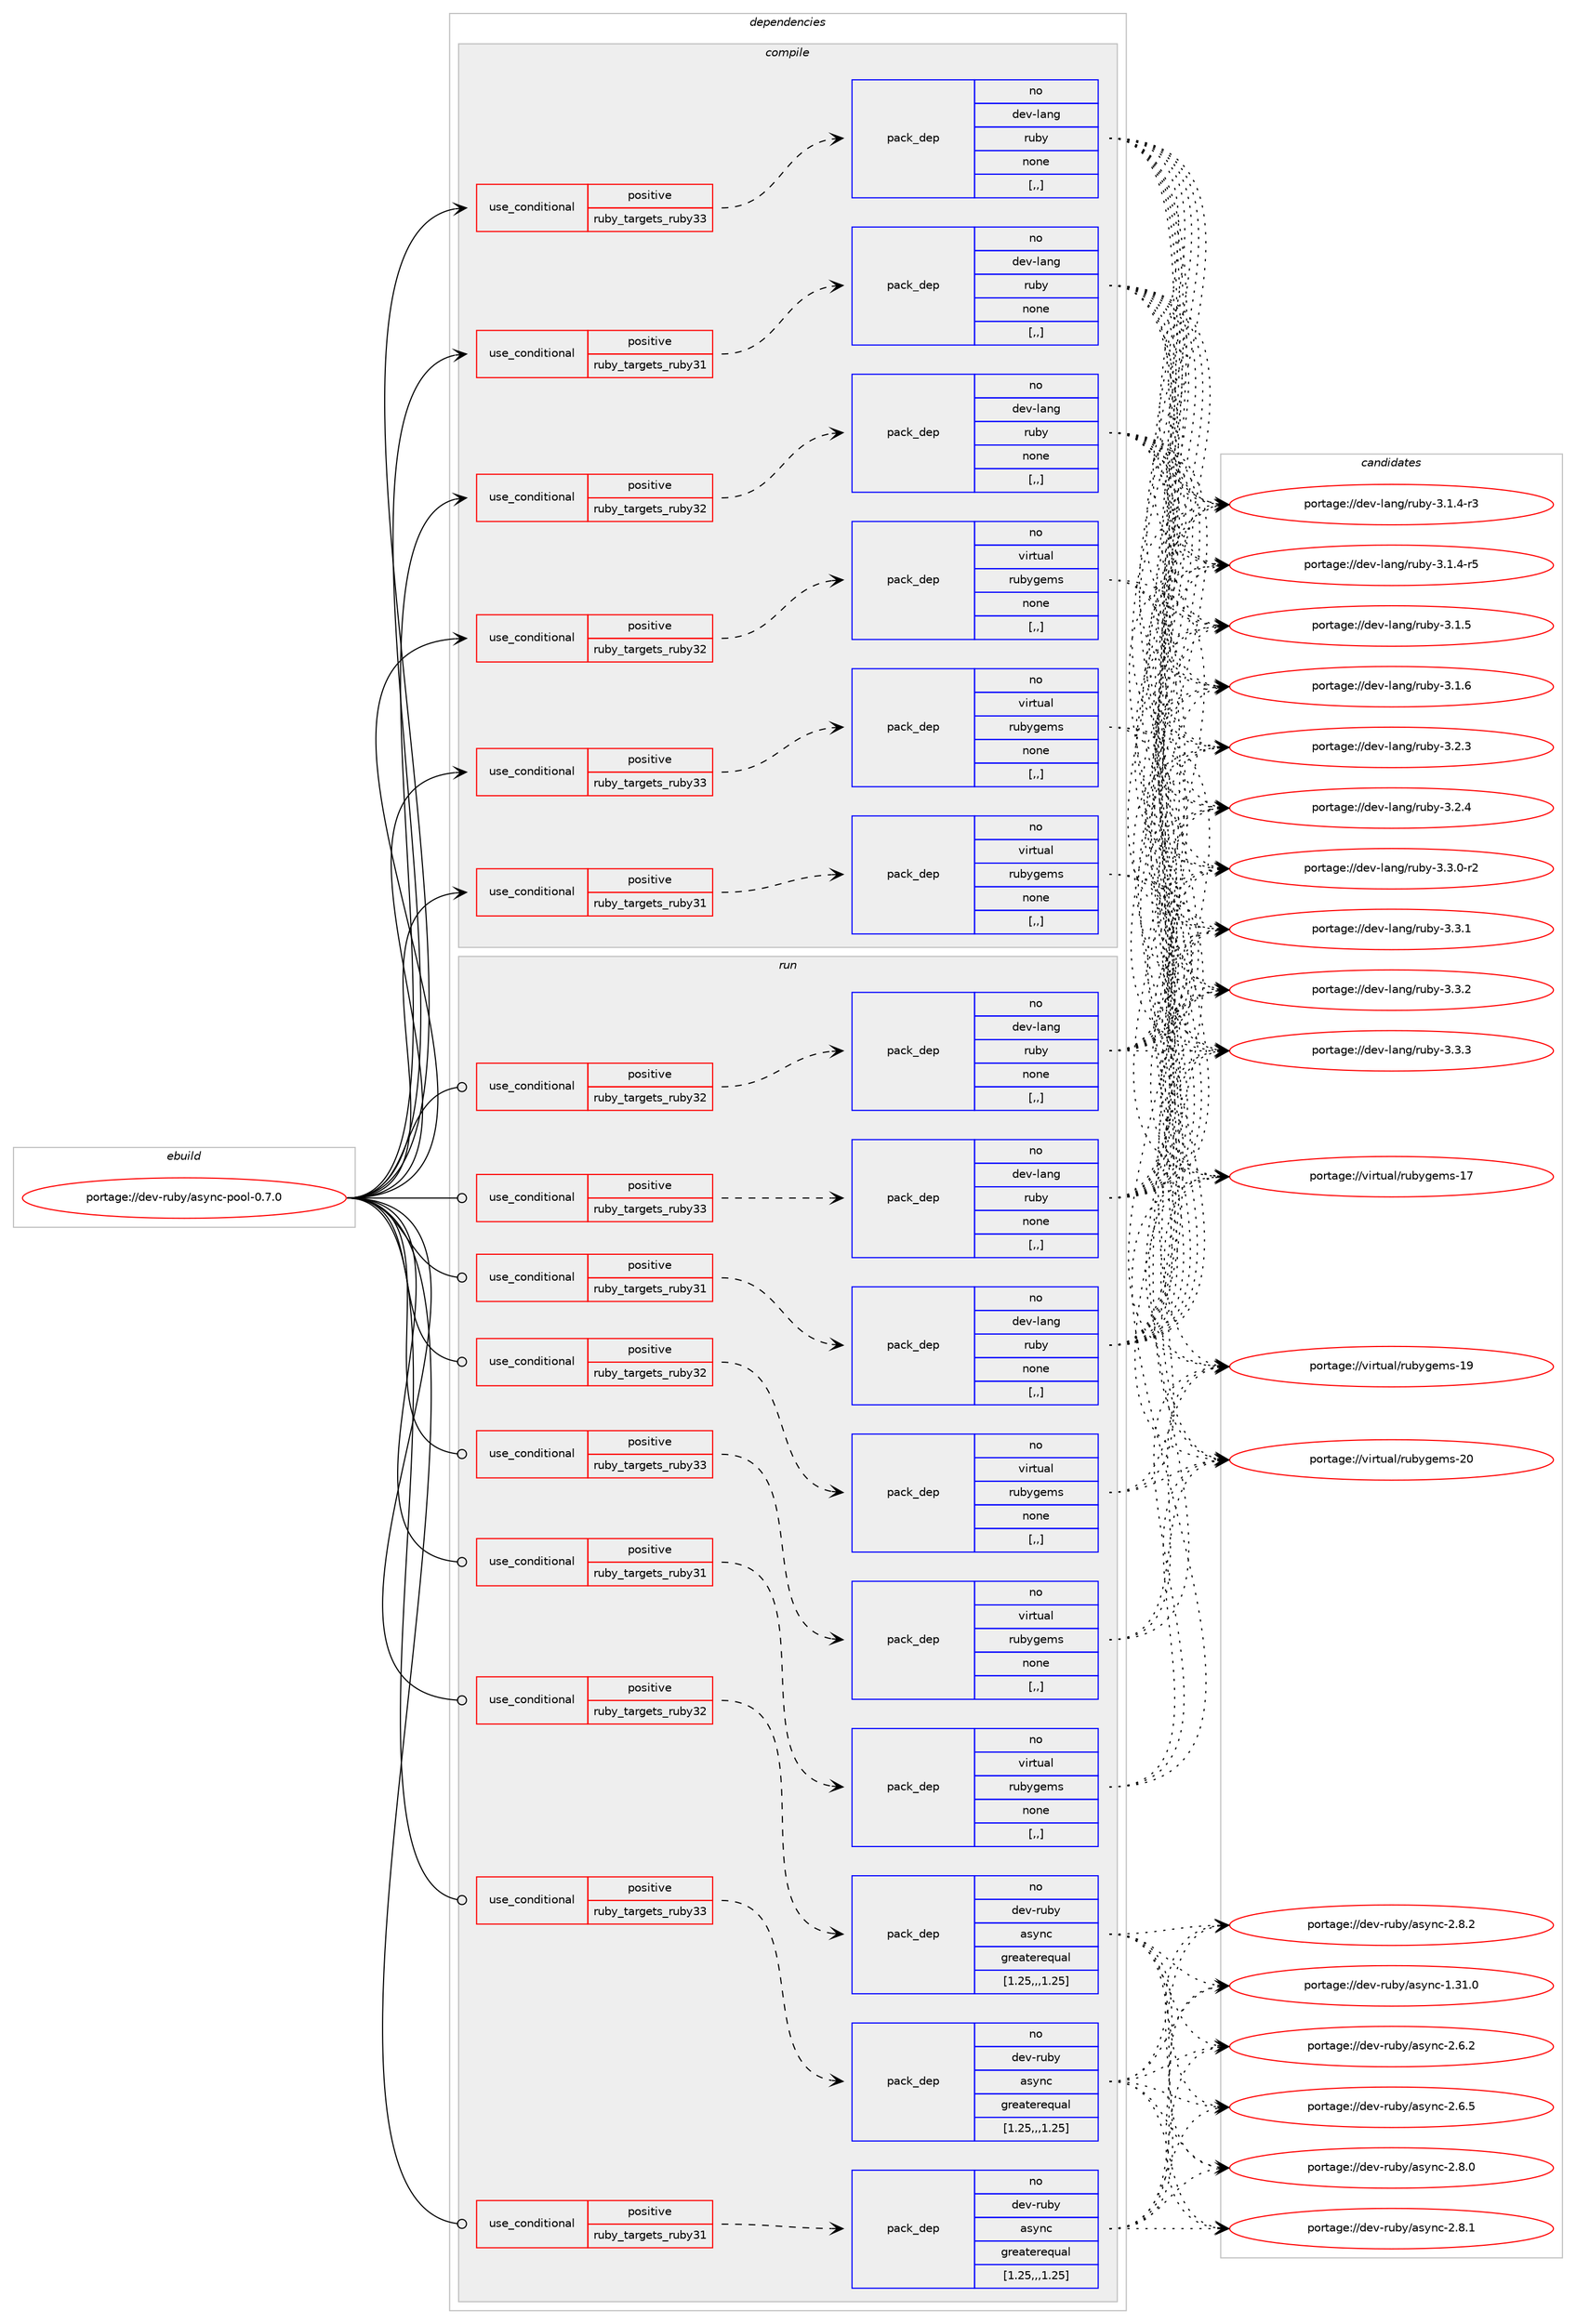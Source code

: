 digraph prolog {

# *************
# Graph options
# *************

newrank=true;
concentrate=true;
compound=true;
graph [rankdir=LR,fontname=Helvetica,fontsize=10,ranksep=1.5];#, ranksep=2.5, nodesep=0.2];
edge  [arrowhead=vee];
node  [fontname=Helvetica,fontsize=10];

# **********
# The ebuild
# **********

subgraph cluster_leftcol {
color=gray;
rank=same;
label=<<i>ebuild</i>>;
id [label="portage://dev-ruby/async-pool-0.7.0", color=red, width=4, href="../dev-ruby/async-pool-0.7.0.svg"];
}

# ****************
# The dependencies
# ****************

subgraph cluster_midcol {
color=gray;
label=<<i>dependencies</i>>;
subgraph cluster_compile {
fillcolor="#eeeeee";
style=filled;
label=<<i>compile</i>>;
subgraph cond43489 {
dependency173404 [label=<<TABLE BORDER="0" CELLBORDER="1" CELLSPACING="0" CELLPADDING="4"><TR><TD ROWSPAN="3" CELLPADDING="10">use_conditional</TD></TR><TR><TD>positive</TD></TR><TR><TD>ruby_targets_ruby31</TD></TR></TABLE>>, shape=none, color=red];
subgraph pack128655 {
dependency173405 [label=<<TABLE BORDER="0" CELLBORDER="1" CELLSPACING="0" CELLPADDING="4" WIDTH="220"><TR><TD ROWSPAN="6" CELLPADDING="30">pack_dep</TD></TR><TR><TD WIDTH="110">no</TD></TR><TR><TD>dev-lang</TD></TR><TR><TD>ruby</TD></TR><TR><TD>none</TD></TR><TR><TD>[,,]</TD></TR></TABLE>>, shape=none, color=blue];
}
dependency173404:e -> dependency173405:w [weight=20,style="dashed",arrowhead="vee"];
}
id:e -> dependency173404:w [weight=20,style="solid",arrowhead="vee"];
subgraph cond43490 {
dependency173406 [label=<<TABLE BORDER="0" CELLBORDER="1" CELLSPACING="0" CELLPADDING="4"><TR><TD ROWSPAN="3" CELLPADDING="10">use_conditional</TD></TR><TR><TD>positive</TD></TR><TR><TD>ruby_targets_ruby31</TD></TR></TABLE>>, shape=none, color=red];
subgraph pack128656 {
dependency173407 [label=<<TABLE BORDER="0" CELLBORDER="1" CELLSPACING="0" CELLPADDING="4" WIDTH="220"><TR><TD ROWSPAN="6" CELLPADDING="30">pack_dep</TD></TR><TR><TD WIDTH="110">no</TD></TR><TR><TD>virtual</TD></TR><TR><TD>rubygems</TD></TR><TR><TD>none</TD></TR><TR><TD>[,,]</TD></TR></TABLE>>, shape=none, color=blue];
}
dependency173406:e -> dependency173407:w [weight=20,style="dashed",arrowhead="vee"];
}
id:e -> dependency173406:w [weight=20,style="solid",arrowhead="vee"];
subgraph cond43491 {
dependency173408 [label=<<TABLE BORDER="0" CELLBORDER="1" CELLSPACING="0" CELLPADDING="4"><TR><TD ROWSPAN="3" CELLPADDING="10">use_conditional</TD></TR><TR><TD>positive</TD></TR><TR><TD>ruby_targets_ruby32</TD></TR></TABLE>>, shape=none, color=red];
subgraph pack128657 {
dependency173409 [label=<<TABLE BORDER="0" CELLBORDER="1" CELLSPACING="0" CELLPADDING="4" WIDTH="220"><TR><TD ROWSPAN="6" CELLPADDING="30">pack_dep</TD></TR><TR><TD WIDTH="110">no</TD></TR><TR><TD>dev-lang</TD></TR><TR><TD>ruby</TD></TR><TR><TD>none</TD></TR><TR><TD>[,,]</TD></TR></TABLE>>, shape=none, color=blue];
}
dependency173408:e -> dependency173409:w [weight=20,style="dashed",arrowhead="vee"];
}
id:e -> dependency173408:w [weight=20,style="solid",arrowhead="vee"];
subgraph cond43492 {
dependency173410 [label=<<TABLE BORDER="0" CELLBORDER="1" CELLSPACING="0" CELLPADDING="4"><TR><TD ROWSPAN="3" CELLPADDING="10">use_conditional</TD></TR><TR><TD>positive</TD></TR><TR><TD>ruby_targets_ruby32</TD></TR></TABLE>>, shape=none, color=red];
subgraph pack128658 {
dependency173411 [label=<<TABLE BORDER="0" CELLBORDER="1" CELLSPACING="0" CELLPADDING="4" WIDTH="220"><TR><TD ROWSPAN="6" CELLPADDING="30">pack_dep</TD></TR><TR><TD WIDTH="110">no</TD></TR><TR><TD>virtual</TD></TR><TR><TD>rubygems</TD></TR><TR><TD>none</TD></TR><TR><TD>[,,]</TD></TR></TABLE>>, shape=none, color=blue];
}
dependency173410:e -> dependency173411:w [weight=20,style="dashed",arrowhead="vee"];
}
id:e -> dependency173410:w [weight=20,style="solid",arrowhead="vee"];
subgraph cond43493 {
dependency173412 [label=<<TABLE BORDER="0" CELLBORDER="1" CELLSPACING="0" CELLPADDING="4"><TR><TD ROWSPAN="3" CELLPADDING="10">use_conditional</TD></TR><TR><TD>positive</TD></TR><TR><TD>ruby_targets_ruby33</TD></TR></TABLE>>, shape=none, color=red];
subgraph pack128659 {
dependency173413 [label=<<TABLE BORDER="0" CELLBORDER="1" CELLSPACING="0" CELLPADDING="4" WIDTH="220"><TR><TD ROWSPAN="6" CELLPADDING="30">pack_dep</TD></TR><TR><TD WIDTH="110">no</TD></TR><TR><TD>dev-lang</TD></TR><TR><TD>ruby</TD></TR><TR><TD>none</TD></TR><TR><TD>[,,]</TD></TR></TABLE>>, shape=none, color=blue];
}
dependency173412:e -> dependency173413:w [weight=20,style="dashed",arrowhead="vee"];
}
id:e -> dependency173412:w [weight=20,style="solid",arrowhead="vee"];
subgraph cond43494 {
dependency173414 [label=<<TABLE BORDER="0" CELLBORDER="1" CELLSPACING="0" CELLPADDING="4"><TR><TD ROWSPAN="3" CELLPADDING="10">use_conditional</TD></TR><TR><TD>positive</TD></TR><TR><TD>ruby_targets_ruby33</TD></TR></TABLE>>, shape=none, color=red];
subgraph pack128660 {
dependency173415 [label=<<TABLE BORDER="0" CELLBORDER="1" CELLSPACING="0" CELLPADDING="4" WIDTH="220"><TR><TD ROWSPAN="6" CELLPADDING="30">pack_dep</TD></TR><TR><TD WIDTH="110">no</TD></TR><TR><TD>virtual</TD></TR><TR><TD>rubygems</TD></TR><TR><TD>none</TD></TR><TR><TD>[,,]</TD></TR></TABLE>>, shape=none, color=blue];
}
dependency173414:e -> dependency173415:w [weight=20,style="dashed",arrowhead="vee"];
}
id:e -> dependency173414:w [weight=20,style="solid",arrowhead="vee"];
}
subgraph cluster_compileandrun {
fillcolor="#eeeeee";
style=filled;
label=<<i>compile and run</i>>;
}
subgraph cluster_run {
fillcolor="#eeeeee";
style=filled;
label=<<i>run</i>>;
subgraph cond43495 {
dependency173416 [label=<<TABLE BORDER="0" CELLBORDER="1" CELLSPACING="0" CELLPADDING="4"><TR><TD ROWSPAN="3" CELLPADDING="10">use_conditional</TD></TR><TR><TD>positive</TD></TR><TR><TD>ruby_targets_ruby31</TD></TR></TABLE>>, shape=none, color=red];
subgraph pack128661 {
dependency173417 [label=<<TABLE BORDER="0" CELLBORDER="1" CELLSPACING="0" CELLPADDING="4" WIDTH="220"><TR><TD ROWSPAN="6" CELLPADDING="30">pack_dep</TD></TR><TR><TD WIDTH="110">no</TD></TR><TR><TD>dev-lang</TD></TR><TR><TD>ruby</TD></TR><TR><TD>none</TD></TR><TR><TD>[,,]</TD></TR></TABLE>>, shape=none, color=blue];
}
dependency173416:e -> dependency173417:w [weight=20,style="dashed",arrowhead="vee"];
}
id:e -> dependency173416:w [weight=20,style="solid",arrowhead="odot"];
subgraph cond43496 {
dependency173418 [label=<<TABLE BORDER="0" CELLBORDER="1" CELLSPACING="0" CELLPADDING="4"><TR><TD ROWSPAN="3" CELLPADDING="10">use_conditional</TD></TR><TR><TD>positive</TD></TR><TR><TD>ruby_targets_ruby31</TD></TR></TABLE>>, shape=none, color=red];
subgraph pack128662 {
dependency173419 [label=<<TABLE BORDER="0" CELLBORDER="1" CELLSPACING="0" CELLPADDING="4" WIDTH="220"><TR><TD ROWSPAN="6" CELLPADDING="30">pack_dep</TD></TR><TR><TD WIDTH="110">no</TD></TR><TR><TD>dev-ruby</TD></TR><TR><TD>async</TD></TR><TR><TD>greaterequal</TD></TR><TR><TD>[1.25,,,1.25]</TD></TR></TABLE>>, shape=none, color=blue];
}
dependency173418:e -> dependency173419:w [weight=20,style="dashed",arrowhead="vee"];
}
id:e -> dependency173418:w [weight=20,style="solid",arrowhead="odot"];
subgraph cond43497 {
dependency173420 [label=<<TABLE BORDER="0" CELLBORDER="1" CELLSPACING="0" CELLPADDING="4"><TR><TD ROWSPAN="3" CELLPADDING="10">use_conditional</TD></TR><TR><TD>positive</TD></TR><TR><TD>ruby_targets_ruby31</TD></TR></TABLE>>, shape=none, color=red];
subgraph pack128663 {
dependency173421 [label=<<TABLE BORDER="0" CELLBORDER="1" CELLSPACING="0" CELLPADDING="4" WIDTH="220"><TR><TD ROWSPAN="6" CELLPADDING="30">pack_dep</TD></TR><TR><TD WIDTH="110">no</TD></TR><TR><TD>virtual</TD></TR><TR><TD>rubygems</TD></TR><TR><TD>none</TD></TR><TR><TD>[,,]</TD></TR></TABLE>>, shape=none, color=blue];
}
dependency173420:e -> dependency173421:w [weight=20,style="dashed",arrowhead="vee"];
}
id:e -> dependency173420:w [weight=20,style="solid",arrowhead="odot"];
subgraph cond43498 {
dependency173422 [label=<<TABLE BORDER="0" CELLBORDER="1" CELLSPACING="0" CELLPADDING="4"><TR><TD ROWSPAN="3" CELLPADDING="10">use_conditional</TD></TR><TR><TD>positive</TD></TR><TR><TD>ruby_targets_ruby32</TD></TR></TABLE>>, shape=none, color=red];
subgraph pack128664 {
dependency173423 [label=<<TABLE BORDER="0" CELLBORDER="1" CELLSPACING="0" CELLPADDING="4" WIDTH="220"><TR><TD ROWSPAN="6" CELLPADDING="30">pack_dep</TD></TR><TR><TD WIDTH="110">no</TD></TR><TR><TD>dev-lang</TD></TR><TR><TD>ruby</TD></TR><TR><TD>none</TD></TR><TR><TD>[,,]</TD></TR></TABLE>>, shape=none, color=blue];
}
dependency173422:e -> dependency173423:w [weight=20,style="dashed",arrowhead="vee"];
}
id:e -> dependency173422:w [weight=20,style="solid",arrowhead="odot"];
subgraph cond43499 {
dependency173424 [label=<<TABLE BORDER="0" CELLBORDER="1" CELLSPACING="0" CELLPADDING="4"><TR><TD ROWSPAN="3" CELLPADDING="10">use_conditional</TD></TR><TR><TD>positive</TD></TR><TR><TD>ruby_targets_ruby32</TD></TR></TABLE>>, shape=none, color=red];
subgraph pack128665 {
dependency173425 [label=<<TABLE BORDER="0" CELLBORDER="1" CELLSPACING="0" CELLPADDING="4" WIDTH="220"><TR><TD ROWSPAN="6" CELLPADDING="30">pack_dep</TD></TR><TR><TD WIDTH="110">no</TD></TR><TR><TD>dev-ruby</TD></TR><TR><TD>async</TD></TR><TR><TD>greaterequal</TD></TR><TR><TD>[1.25,,,1.25]</TD></TR></TABLE>>, shape=none, color=blue];
}
dependency173424:e -> dependency173425:w [weight=20,style="dashed",arrowhead="vee"];
}
id:e -> dependency173424:w [weight=20,style="solid",arrowhead="odot"];
subgraph cond43500 {
dependency173426 [label=<<TABLE BORDER="0" CELLBORDER="1" CELLSPACING="0" CELLPADDING="4"><TR><TD ROWSPAN="3" CELLPADDING="10">use_conditional</TD></TR><TR><TD>positive</TD></TR><TR><TD>ruby_targets_ruby32</TD></TR></TABLE>>, shape=none, color=red];
subgraph pack128666 {
dependency173427 [label=<<TABLE BORDER="0" CELLBORDER="1" CELLSPACING="0" CELLPADDING="4" WIDTH="220"><TR><TD ROWSPAN="6" CELLPADDING="30">pack_dep</TD></TR><TR><TD WIDTH="110">no</TD></TR><TR><TD>virtual</TD></TR><TR><TD>rubygems</TD></TR><TR><TD>none</TD></TR><TR><TD>[,,]</TD></TR></TABLE>>, shape=none, color=blue];
}
dependency173426:e -> dependency173427:w [weight=20,style="dashed",arrowhead="vee"];
}
id:e -> dependency173426:w [weight=20,style="solid",arrowhead="odot"];
subgraph cond43501 {
dependency173428 [label=<<TABLE BORDER="0" CELLBORDER="1" CELLSPACING="0" CELLPADDING="4"><TR><TD ROWSPAN="3" CELLPADDING="10">use_conditional</TD></TR><TR><TD>positive</TD></TR><TR><TD>ruby_targets_ruby33</TD></TR></TABLE>>, shape=none, color=red];
subgraph pack128667 {
dependency173429 [label=<<TABLE BORDER="0" CELLBORDER="1" CELLSPACING="0" CELLPADDING="4" WIDTH="220"><TR><TD ROWSPAN="6" CELLPADDING="30">pack_dep</TD></TR><TR><TD WIDTH="110">no</TD></TR><TR><TD>dev-lang</TD></TR><TR><TD>ruby</TD></TR><TR><TD>none</TD></TR><TR><TD>[,,]</TD></TR></TABLE>>, shape=none, color=blue];
}
dependency173428:e -> dependency173429:w [weight=20,style="dashed",arrowhead="vee"];
}
id:e -> dependency173428:w [weight=20,style="solid",arrowhead="odot"];
subgraph cond43502 {
dependency173430 [label=<<TABLE BORDER="0" CELLBORDER="1" CELLSPACING="0" CELLPADDING="4"><TR><TD ROWSPAN="3" CELLPADDING="10">use_conditional</TD></TR><TR><TD>positive</TD></TR><TR><TD>ruby_targets_ruby33</TD></TR></TABLE>>, shape=none, color=red];
subgraph pack128668 {
dependency173431 [label=<<TABLE BORDER="0" CELLBORDER="1" CELLSPACING="0" CELLPADDING="4" WIDTH="220"><TR><TD ROWSPAN="6" CELLPADDING="30">pack_dep</TD></TR><TR><TD WIDTH="110">no</TD></TR><TR><TD>dev-ruby</TD></TR><TR><TD>async</TD></TR><TR><TD>greaterequal</TD></TR><TR><TD>[1.25,,,1.25]</TD></TR></TABLE>>, shape=none, color=blue];
}
dependency173430:e -> dependency173431:w [weight=20,style="dashed",arrowhead="vee"];
}
id:e -> dependency173430:w [weight=20,style="solid",arrowhead="odot"];
subgraph cond43503 {
dependency173432 [label=<<TABLE BORDER="0" CELLBORDER="1" CELLSPACING="0" CELLPADDING="4"><TR><TD ROWSPAN="3" CELLPADDING="10">use_conditional</TD></TR><TR><TD>positive</TD></TR><TR><TD>ruby_targets_ruby33</TD></TR></TABLE>>, shape=none, color=red];
subgraph pack128669 {
dependency173433 [label=<<TABLE BORDER="0" CELLBORDER="1" CELLSPACING="0" CELLPADDING="4" WIDTH="220"><TR><TD ROWSPAN="6" CELLPADDING="30">pack_dep</TD></TR><TR><TD WIDTH="110">no</TD></TR><TR><TD>virtual</TD></TR><TR><TD>rubygems</TD></TR><TR><TD>none</TD></TR><TR><TD>[,,]</TD></TR></TABLE>>, shape=none, color=blue];
}
dependency173432:e -> dependency173433:w [weight=20,style="dashed",arrowhead="vee"];
}
id:e -> dependency173432:w [weight=20,style="solid",arrowhead="odot"];
}
}

# **************
# The candidates
# **************

subgraph cluster_choices {
rank=same;
color=gray;
label=<<i>candidates</i>>;

subgraph choice128655 {
color=black;
nodesep=1;
choice100101118451089711010347114117981214551464946524511451 [label="portage://dev-lang/ruby-3.1.4-r3", color=red, width=4,href="../dev-lang/ruby-3.1.4-r3.svg"];
choice100101118451089711010347114117981214551464946524511453 [label="portage://dev-lang/ruby-3.1.4-r5", color=red, width=4,href="../dev-lang/ruby-3.1.4-r5.svg"];
choice10010111845108971101034711411798121455146494653 [label="portage://dev-lang/ruby-3.1.5", color=red, width=4,href="../dev-lang/ruby-3.1.5.svg"];
choice10010111845108971101034711411798121455146494654 [label="portage://dev-lang/ruby-3.1.6", color=red, width=4,href="../dev-lang/ruby-3.1.6.svg"];
choice10010111845108971101034711411798121455146504651 [label="portage://dev-lang/ruby-3.2.3", color=red, width=4,href="../dev-lang/ruby-3.2.3.svg"];
choice10010111845108971101034711411798121455146504652 [label="portage://dev-lang/ruby-3.2.4", color=red, width=4,href="../dev-lang/ruby-3.2.4.svg"];
choice100101118451089711010347114117981214551465146484511450 [label="portage://dev-lang/ruby-3.3.0-r2", color=red, width=4,href="../dev-lang/ruby-3.3.0-r2.svg"];
choice10010111845108971101034711411798121455146514649 [label="portage://dev-lang/ruby-3.3.1", color=red, width=4,href="../dev-lang/ruby-3.3.1.svg"];
choice10010111845108971101034711411798121455146514650 [label="portage://dev-lang/ruby-3.3.2", color=red, width=4,href="../dev-lang/ruby-3.3.2.svg"];
choice10010111845108971101034711411798121455146514651 [label="portage://dev-lang/ruby-3.3.3", color=red, width=4,href="../dev-lang/ruby-3.3.3.svg"];
dependency173405:e -> choice100101118451089711010347114117981214551464946524511451:w [style=dotted,weight="100"];
dependency173405:e -> choice100101118451089711010347114117981214551464946524511453:w [style=dotted,weight="100"];
dependency173405:e -> choice10010111845108971101034711411798121455146494653:w [style=dotted,weight="100"];
dependency173405:e -> choice10010111845108971101034711411798121455146494654:w [style=dotted,weight="100"];
dependency173405:e -> choice10010111845108971101034711411798121455146504651:w [style=dotted,weight="100"];
dependency173405:e -> choice10010111845108971101034711411798121455146504652:w [style=dotted,weight="100"];
dependency173405:e -> choice100101118451089711010347114117981214551465146484511450:w [style=dotted,weight="100"];
dependency173405:e -> choice10010111845108971101034711411798121455146514649:w [style=dotted,weight="100"];
dependency173405:e -> choice10010111845108971101034711411798121455146514650:w [style=dotted,weight="100"];
dependency173405:e -> choice10010111845108971101034711411798121455146514651:w [style=dotted,weight="100"];
}
subgraph choice128656 {
color=black;
nodesep=1;
choice118105114116117971084711411798121103101109115454955 [label="portage://virtual/rubygems-17", color=red, width=4,href="../virtual/rubygems-17.svg"];
choice118105114116117971084711411798121103101109115454957 [label="portage://virtual/rubygems-19", color=red, width=4,href="../virtual/rubygems-19.svg"];
choice118105114116117971084711411798121103101109115455048 [label="portage://virtual/rubygems-20", color=red, width=4,href="../virtual/rubygems-20.svg"];
dependency173407:e -> choice118105114116117971084711411798121103101109115454955:w [style=dotted,weight="100"];
dependency173407:e -> choice118105114116117971084711411798121103101109115454957:w [style=dotted,weight="100"];
dependency173407:e -> choice118105114116117971084711411798121103101109115455048:w [style=dotted,weight="100"];
}
subgraph choice128657 {
color=black;
nodesep=1;
choice100101118451089711010347114117981214551464946524511451 [label="portage://dev-lang/ruby-3.1.4-r3", color=red, width=4,href="../dev-lang/ruby-3.1.4-r3.svg"];
choice100101118451089711010347114117981214551464946524511453 [label="portage://dev-lang/ruby-3.1.4-r5", color=red, width=4,href="../dev-lang/ruby-3.1.4-r5.svg"];
choice10010111845108971101034711411798121455146494653 [label="portage://dev-lang/ruby-3.1.5", color=red, width=4,href="../dev-lang/ruby-3.1.5.svg"];
choice10010111845108971101034711411798121455146494654 [label="portage://dev-lang/ruby-3.1.6", color=red, width=4,href="../dev-lang/ruby-3.1.6.svg"];
choice10010111845108971101034711411798121455146504651 [label="portage://dev-lang/ruby-3.2.3", color=red, width=4,href="../dev-lang/ruby-3.2.3.svg"];
choice10010111845108971101034711411798121455146504652 [label="portage://dev-lang/ruby-3.2.4", color=red, width=4,href="../dev-lang/ruby-3.2.4.svg"];
choice100101118451089711010347114117981214551465146484511450 [label="portage://dev-lang/ruby-3.3.0-r2", color=red, width=4,href="../dev-lang/ruby-3.3.0-r2.svg"];
choice10010111845108971101034711411798121455146514649 [label="portage://dev-lang/ruby-3.3.1", color=red, width=4,href="../dev-lang/ruby-3.3.1.svg"];
choice10010111845108971101034711411798121455146514650 [label="portage://dev-lang/ruby-3.3.2", color=red, width=4,href="../dev-lang/ruby-3.3.2.svg"];
choice10010111845108971101034711411798121455146514651 [label="portage://dev-lang/ruby-3.3.3", color=red, width=4,href="../dev-lang/ruby-3.3.3.svg"];
dependency173409:e -> choice100101118451089711010347114117981214551464946524511451:w [style=dotted,weight="100"];
dependency173409:e -> choice100101118451089711010347114117981214551464946524511453:w [style=dotted,weight="100"];
dependency173409:e -> choice10010111845108971101034711411798121455146494653:w [style=dotted,weight="100"];
dependency173409:e -> choice10010111845108971101034711411798121455146494654:w [style=dotted,weight="100"];
dependency173409:e -> choice10010111845108971101034711411798121455146504651:w [style=dotted,weight="100"];
dependency173409:e -> choice10010111845108971101034711411798121455146504652:w [style=dotted,weight="100"];
dependency173409:e -> choice100101118451089711010347114117981214551465146484511450:w [style=dotted,weight="100"];
dependency173409:e -> choice10010111845108971101034711411798121455146514649:w [style=dotted,weight="100"];
dependency173409:e -> choice10010111845108971101034711411798121455146514650:w [style=dotted,weight="100"];
dependency173409:e -> choice10010111845108971101034711411798121455146514651:w [style=dotted,weight="100"];
}
subgraph choice128658 {
color=black;
nodesep=1;
choice118105114116117971084711411798121103101109115454955 [label="portage://virtual/rubygems-17", color=red, width=4,href="../virtual/rubygems-17.svg"];
choice118105114116117971084711411798121103101109115454957 [label="portage://virtual/rubygems-19", color=red, width=4,href="../virtual/rubygems-19.svg"];
choice118105114116117971084711411798121103101109115455048 [label="portage://virtual/rubygems-20", color=red, width=4,href="../virtual/rubygems-20.svg"];
dependency173411:e -> choice118105114116117971084711411798121103101109115454955:w [style=dotted,weight="100"];
dependency173411:e -> choice118105114116117971084711411798121103101109115454957:w [style=dotted,weight="100"];
dependency173411:e -> choice118105114116117971084711411798121103101109115455048:w [style=dotted,weight="100"];
}
subgraph choice128659 {
color=black;
nodesep=1;
choice100101118451089711010347114117981214551464946524511451 [label="portage://dev-lang/ruby-3.1.4-r3", color=red, width=4,href="../dev-lang/ruby-3.1.4-r3.svg"];
choice100101118451089711010347114117981214551464946524511453 [label="portage://dev-lang/ruby-3.1.4-r5", color=red, width=4,href="../dev-lang/ruby-3.1.4-r5.svg"];
choice10010111845108971101034711411798121455146494653 [label="portage://dev-lang/ruby-3.1.5", color=red, width=4,href="../dev-lang/ruby-3.1.5.svg"];
choice10010111845108971101034711411798121455146494654 [label="portage://dev-lang/ruby-3.1.6", color=red, width=4,href="../dev-lang/ruby-3.1.6.svg"];
choice10010111845108971101034711411798121455146504651 [label="portage://dev-lang/ruby-3.2.3", color=red, width=4,href="../dev-lang/ruby-3.2.3.svg"];
choice10010111845108971101034711411798121455146504652 [label="portage://dev-lang/ruby-3.2.4", color=red, width=4,href="../dev-lang/ruby-3.2.4.svg"];
choice100101118451089711010347114117981214551465146484511450 [label="portage://dev-lang/ruby-3.3.0-r2", color=red, width=4,href="../dev-lang/ruby-3.3.0-r2.svg"];
choice10010111845108971101034711411798121455146514649 [label="portage://dev-lang/ruby-3.3.1", color=red, width=4,href="../dev-lang/ruby-3.3.1.svg"];
choice10010111845108971101034711411798121455146514650 [label="portage://dev-lang/ruby-3.3.2", color=red, width=4,href="../dev-lang/ruby-3.3.2.svg"];
choice10010111845108971101034711411798121455146514651 [label="portage://dev-lang/ruby-3.3.3", color=red, width=4,href="../dev-lang/ruby-3.3.3.svg"];
dependency173413:e -> choice100101118451089711010347114117981214551464946524511451:w [style=dotted,weight="100"];
dependency173413:e -> choice100101118451089711010347114117981214551464946524511453:w [style=dotted,weight="100"];
dependency173413:e -> choice10010111845108971101034711411798121455146494653:w [style=dotted,weight="100"];
dependency173413:e -> choice10010111845108971101034711411798121455146494654:w [style=dotted,weight="100"];
dependency173413:e -> choice10010111845108971101034711411798121455146504651:w [style=dotted,weight="100"];
dependency173413:e -> choice10010111845108971101034711411798121455146504652:w [style=dotted,weight="100"];
dependency173413:e -> choice100101118451089711010347114117981214551465146484511450:w [style=dotted,weight="100"];
dependency173413:e -> choice10010111845108971101034711411798121455146514649:w [style=dotted,weight="100"];
dependency173413:e -> choice10010111845108971101034711411798121455146514650:w [style=dotted,weight="100"];
dependency173413:e -> choice10010111845108971101034711411798121455146514651:w [style=dotted,weight="100"];
}
subgraph choice128660 {
color=black;
nodesep=1;
choice118105114116117971084711411798121103101109115454955 [label="portage://virtual/rubygems-17", color=red, width=4,href="../virtual/rubygems-17.svg"];
choice118105114116117971084711411798121103101109115454957 [label="portage://virtual/rubygems-19", color=red, width=4,href="../virtual/rubygems-19.svg"];
choice118105114116117971084711411798121103101109115455048 [label="portage://virtual/rubygems-20", color=red, width=4,href="../virtual/rubygems-20.svg"];
dependency173415:e -> choice118105114116117971084711411798121103101109115454955:w [style=dotted,weight="100"];
dependency173415:e -> choice118105114116117971084711411798121103101109115454957:w [style=dotted,weight="100"];
dependency173415:e -> choice118105114116117971084711411798121103101109115455048:w [style=dotted,weight="100"];
}
subgraph choice128661 {
color=black;
nodesep=1;
choice100101118451089711010347114117981214551464946524511451 [label="portage://dev-lang/ruby-3.1.4-r3", color=red, width=4,href="../dev-lang/ruby-3.1.4-r3.svg"];
choice100101118451089711010347114117981214551464946524511453 [label="portage://dev-lang/ruby-3.1.4-r5", color=red, width=4,href="../dev-lang/ruby-3.1.4-r5.svg"];
choice10010111845108971101034711411798121455146494653 [label="portage://dev-lang/ruby-3.1.5", color=red, width=4,href="../dev-lang/ruby-3.1.5.svg"];
choice10010111845108971101034711411798121455146494654 [label="portage://dev-lang/ruby-3.1.6", color=red, width=4,href="../dev-lang/ruby-3.1.6.svg"];
choice10010111845108971101034711411798121455146504651 [label="portage://dev-lang/ruby-3.2.3", color=red, width=4,href="../dev-lang/ruby-3.2.3.svg"];
choice10010111845108971101034711411798121455146504652 [label="portage://dev-lang/ruby-3.2.4", color=red, width=4,href="../dev-lang/ruby-3.2.4.svg"];
choice100101118451089711010347114117981214551465146484511450 [label="portage://dev-lang/ruby-3.3.0-r2", color=red, width=4,href="../dev-lang/ruby-3.3.0-r2.svg"];
choice10010111845108971101034711411798121455146514649 [label="portage://dev-lang/ruby-3.3.1", color=red, width=4,href="../dev-lang/ruby-3.3.1.svg"];
choice10010111845108971101034711411798121455146514650 [label="portage://dev-lang/ruby-3.3.2", color=red, width=4,href="../dev-lang/ruby-3.3.2.svg"];
choice10010111845108971101034711411798121455146514651 [label="portage://dev-lang/ruby-3.3.3", color=red, width=4,href="../dev-lang/ruby-3.3.3.svg"];
dependency173417:e -> choice100101118451089711010347114117981214551464946524511451:w [style=dotted,weight="100"];
dependency173417:e -> choice100101118451089711010347114117981214551464946524511453:w [style=dotted,weight="100"];
dependency173417:e -> choice10010111845108971101034711411798121455146494653:w [style=dotted,weight="100"];
dependency173417:e -> choice10010111845108971101034711411798121455146494654:w [style=dotted,weight="100"];
dependency173417:e -> choice10010111845108971101034711411798121455146504651:w [style=dotted,weight="100"];
dependency173417:e -> choice10010111845108971101034711411798121455146504652:w [style=dotted,weight="100"];
dependency173417:e -> choice100101118451089711010347114117981214551465146484511450:w [style=dotted,weight="100"];
dependency173417:e -> choice10010111845108971101034711411798121455146514649:w [style=dotted,weight="100"];
dependency173417:e -> choice10010111845108971101034711411798121455146514650:w [style=dotted,weight="100"];
dependency173417:e -> choice10010111845108971101034711411798121455146514651:w [style=dotted,weight="100"];
}
subgraph choice128662 {
color=black;
nodesep=1;
choice100101118451141179812147971151211109945494651494648 [label="portage://dev-ruby/async-1.31.0", color=red, width=4,href="../dev-ruby/async-1.31.0.svg"];
choice1001011184511411798121479711512111099455046544650 [label="portage://dev-ruby/async-2.6.2", color=red, width=4,href="../dev-ruby/async-2.6.2.svg"];
choice1001011184511411798121479711512111099455046544653 [label="portage://dev-ruby/async-2.6.5", color=red, width=4,href="../dev-ruby/async-2.6.5.svg"];
choice1001011184511411798121479711512111099455046564648 [label="portage://dev-ruby/async-2.8.0", color=red, width=4,href="../dev-ruby/async-2.8.0.svg"];
choice1001011184511411798121479711512111099455046564649 [label="portage://dev-ruby/async-2.8.1", color=red, width=4,href="../dev-ruby/async-2.8.1.svg"];
choice1001011184511411798121479711512111099455046564650 [label="portage://dev-ruby/async-2.8.2", color=red, width=4,href="../dev-ruby/async-2.8.2.svg"];
dependency173419:e -> choice100101118451141179812147971151211109945494651494648:w [style=dotted,weight="100"];
dependency173419:e -> choice1001011184511411798121479711512111099455046544650:w [style=dotted,weight="100"];
dependency173419:e -> choice1001011184511411798121479711512111099455046544653:w [style=dotted,weight="100"];
dependency173419:e -> choice1001011184511411798121479711512111099455046564648:w [style=dotted,weight="100"];
dependency173419:e -> choice1001011184511411798121479711512111099455046564649:w [style=dotted,weight="100"];
dependency173419:e -> choice1001011184511411798121479711512111099455046564650:w [style=dotted,weight="100"];
}
subgraph choice128663 {
color=black;
nodesep=1;
choice118105114116117971084711411798121103101109115454955 [label="portage://virtual/rubygems-17", color=red, width=4,href="../virtual/rubygems-17.svg"];
choice118105114116117971084711411798121103101109115454957 [label="portage://virtual/rubygems-19", color=red, width=4,href="../virtual/rubygems-19.svg"];
choice118105114116117971084711411798121103101109115455048 [label="portage://virtual/rubygems-20", color=red, width=4,href="../virtual/rubygems-20.svg"];
dependency173421:e -> choice118105114116117971084711411798121103101109115454955:w [style=dotted,weight="100"];
dependency173421:e -> choice118105114116117971084711411798121103101109115454957:w [style=dotted,weight="100"];
dependency173421:e -> choice118105114116117971084711411798121103101109115455048:w [style=dotted,weight="100"];
}
subgraph choice128664 {
color=black;
nodesep=1;
choice100101118451089711010347114117981214551464946524511451 [label="portage://dev-lang/ruby-3.1.4-r3", color=red, width=4,href="../dev-lang/ruby-3.1.4-r3.svg"];
choice100101118451089711010347114117981214551464946524511453 [label="portage://dev-lang/ruby-3.1.4-r5", color=red, width=4,href="../dev-lang/ruby-3.1.4-r5.svg"];
choice10010111845108971101034711411798121455146494653 [label="portage://dev-lang/ruby-3.1.5", color=red, width=4,href="../dev-lang/ruby-3.1.5.svg"];
choice10010111845108971101034711411798121455146494654 [label="portage://dev-lang/ruby-3.1.6", color=red, width=4,href="../dev-lang/ruby-3.1.6.svg"];
choice10010111845108971101034711411798121455146504651 [label="portage://dev-lang/ruby-3.2.3", color=red, width=4,href="../dev-lang/ruby-3.2.3.svg"];
choice10010111845108971101034711411798121455146504652 [label="portage://dev-lang/ruby-3.2.4", color=red, width=4,href="../dev-lang/ruby-3.2.4.svg"];
choice100101118451089711010347114117981214551465146484511450 [label="portage://dev-lang/ruby-3.3.0-r2", color=red, width=4,href="../dev-lang/ruby-3.3.0-r2.svg"];
choice10010111845108971101034711411798121455146514649 [label="portage://dev-lang/ruby-3.3.1", color=red, width=4,href="../dev-lang/ruby-3.3.1.svg"];
choice10010111845108971101034711411798121455146514650 [label="portage://dev-lang/ruby-3.3.2", color=red, width=4,href="../dev-lang/ruby-3.3.2.svg"];
choice10010111845108971101034711411798121455146514651 [label="portage://dev-lang/ruby-3.3.3", color=red, width=4,href="../dev-lang/ruby-3.3.3.svg"];
dependency173423:e -> choice100101118451089711010347114117981214551464946524511451:w [style=dotted,weight="100"];
dependency173423:e -> choice100101118451089711010347114117981214551464946524511453:w [style=dotted,weight="100"];
dependency173423:e -> choice10010111845108971101034711411798121455146494653:w [style=dotted,weight="100"];
dependency173423:e -> choice10010111845108971101034711411798121455146494654:w [style=dotted,weight="100"];
dependency173423:e -> choice10010111845108971101034711411798121455146504651:w [style=dotted,weight="100"];
dependency173423:e -> choice10010111845108971101034711411798121455146504652:w [style=dotted,weight="100"];
dependency173423:e -> choice100101118451089711010347114117981214551465146484511450:w [style=dotted,weight="100"];
dependency173423:e -> choice10010111845108971101034711411798121455146514649:w [style=dotted,weight="100"];
dependency173423:e -> choice10010111845108971101034711411798121455146514650:w [style=dotted,weight="100"];
dependency173423:e -> choice10010111845108971101034711411798121455146514651:w [style=dotted,weight="100"];
}
subgraph choice128665 {
color=black;
nodesep=1;
choice100101118451141179812147971151211109945494651494648 [label="portage://dev-ruby/async-1.31.0", color=red, width=4,href="../dev-ruby/async-1.31.0.svg"];
choice1001011184511411798121479711512111099455046544650 [label="portage://dev-ruby/async-2.6.2", color=red, width=4,href="../dev-ruby/async-2.6.2.svg"];
choice1001011184511411798121479711512111099455046544653 [label="portage://dev-ruby/async-2.6.5", color=red, width=4,href="../dev-ruby/async-2.6.5.svg"];
choice1001011184511411798121479711512111099455046564648 [label="portage://dev-ruby/async-2.8.0", color=red, width=4,href="../dev-ruby/async-2.8.0.svg"];
choice1001011184511411798121479711512111099455046564649 [label="portage://dev-ruby/async-2.8.1", color=red, width=4,href="../dev-ruby/async-2.8.1.svg"];
choice1001011184511411798121479711512111099455046564650 [label="portage://dev-ruby/async-2.8.2", color=red, width=4,href="../dev-ruby/async-2.8.2.svg"];
dependency173425:e -> choice100101118451141179812147971151211109945494651494648:w [style=dotted,weight="100"];
dependency173425:e -> choice1001011184511411798121479711512111099455046544650:w [style=dotted,weight="100"];
dependency173425:e -> choice1001011184511411798121479711512111099455046544653:w [style=dotted,weight="100"];
dependency173425:e -> choice1001011184511411798121479711512111099455046564648:w [style=dotted,weight="100"];
dependency173425:e -> choice1001011184511411798121479711512111099455046564649:w [style=dotted,weight="100"];
dependency173425:e -> choice1001011184511411798121479711512111099455046564650:w [style=dotted,weight="100"];
}
subgraph choice128666 {
color=black;
nodesep=1;
choice118105114116117971084711411798121103101109115454955 [label="portage://virtual/rubygems-17", color=red, width=4,href="../virtual/rubygems-17.svg"];
choice118105114116117971084711411798121103101109115454957 [label="portage://virtual/rubygems-19", color=red, width=4,href="../virtual/rubygems-19.svg"];
choice118105114116117971084711411798121103101109115455048 [label="portage://virtual/rubygems-20", color=red, width=4,href="../virtual/rubygems-20.svg"];
dependency173427:e -> choice118105114116117971084711411798121103101109115454955:w [style=dotted,weight="100"];
dependency173427:e -> choice118105114116117971084711411798121103101109115454957:w [style=dotted,weight="100"];
dependency173427:e -> choice118105114116117971084711411798121103101109115455048:w [style=dotted,weight="100"];
}
subgraph choice128667 {
color=black;
nodesep=1;
choice100101118451089711010347114117981214551464946524511451 [label="portage://dev-lang/ruby-3.1.4-r3", color=red, width=4,href="../dev-lang/ruby-3.1.4-r3.svg"];
choice100101118451089711010347114117981214551464946524511453 [label="portage://dev-lang/ruby-3.1.4-r5", color=red, width=4,href="../dev-lang/ruby-3.1.4-r5.svg"];
choice10010111845108971101034711411798121455146494653 [label="portage://dev-lang/ruby-3.1.5", color=red, width=4,href="../dev-lang/ruby-3.1.5.svg"];
choice10010111845108971101034711411798121455146494654 [label="portage://dev-lang/ruby-3.1.6", color=red, width=4,href="../dev-lang/ruby-3.1.6.svg"];
choice10010111845108971101034711411798121455146504651 [label="portage://dev-lang/ruby-3.2.3", color=red, width=4,href="../dev-lang/ruby-3.2.3.svg"];
choice10010111845108971101034711411798121455146504652 [label="portage://dev-lang/ruby-3.2.4", color=red, width=4,href="../dev-lang/ruby-3.2.4.svg"];
choice100101118451089711010347114117981214551465146484511450 [label="portage://dev-lang/ruby-3.3.0-r2", color=red, width=4,href="../dev-lang/ruby-3.3.0-r2.svg"];
choice10010111845108971101034711411798121455146514649 [label="portage://dev-lang/ruby-3.3.1", color=red, width=4,href="../dev-lang/ruby-3.3.1.svg"];
choice10010111845108971101034711411798121455146514650 [label="portage://dev-lang/ruby-3.3.2", color=red, width=4,href="../dev-lang/ruby-3.3.2.svg"];
choice10010111845108971101034711411798121455146514651 [label="portage://dev-lang/ruby-3.3.3", color=red, width=4,href="../dev-lang/ruby-3.3.3.svg"];
dependency173429:e -> choice100101118451089711010347114117981214551464946524511451:w [style=dotted,weight="100"];
dependency173429:e -> choice100101118451089711010347114117981214551464946524511453:w [style=dotted,weight="100"];
dependency173429:e -> choice10010111845108971101034711411798121455146494653:w [style=dotted,weight="100"];
dependency173429:e -> choice10010111845108971101034711411798121455146494654:w [style=dotted,weight="100"];
dependency173429:e -> choice10010111845108971101034711411798121455146504651:w [style=dotted,weight="100"];
dependency173429:e -> choice10010111845108971101034711411798121455146504652:w [style=dotted,weight="100"];
dependency173429:e -> choice100101118451089711010347114117981214551465146484511450:w [style=dotted,weight="100"];
dependency173429:e -> choice10010111845108971101034711411798121455146514649:w [style=dotted,weight="100"];
dependency173429:e -> choice10010111845108971101034711411798121455146514650:w [style=dotted,weight="100"];
dependency173429:e -> choice10010111845108971101034711411798121455146514651:w [style=dotted,weight="100"];
}
subgraph choice128668 {
color=black;
nodesep=1;
choice100101118451141179812147971151211109945494651494648 [label="portage://dev-ruby/async-1.31.0", color=red, width=4,href="../dev-ruby/async-1.31.0.svg"];
choice1001011184511411798121479711512111099455046544650 [label="portage://dev-ruby/async-2.6.2", color=red, width=4,href="../dev-ruby/async-2.6.2.svg"];
choice1001011184511411798121479711512111099455046544653 [label="portage://dev-ruby/async-2.6.5", color=red, width=4,href="../dev-ruby/async-2.6.5.svg"];
choice1001011184511411798121479711512111099455046564648 [label="portage://dev-ruby/async-2.8.0", color=red, width=4,href="../dev-ruby/async-2.8.0.svg"];
choice1001011184511411798121479711512111099455046564649 [label="portage://dev-ruby/async-2.8.1", color=red, width=4,href="../dev-ruby/async-2.8.1.svg"];
choice1001011184511411798121479711512111099455046564650 [label="portage://dev-ruby/async-2.8.2", color=red, width=4,href="../dev-ruby/async-2.8.2.svg"];
dependency173431:e -> choice100101118451141179812147971151211109945494651494648:w [style=dotted,weight="100"];
dependency173431:e -> choice1001011184511411798121479711512111099455046544650:w [style=dotted,weight="100"];
dependency173431:e -> choice1001011184511411798121479711512111099455046544653:w [style=dotted,weight="100"];
dependency173431:e -> choice1001011184511411798121479711512111099455046564648:w [style=dotted,weight="100"];
dependency173431:e -> choice1001011184511411798121479711512111099455046564649:w [style=dotted,weight="100"];
dependency173431:e -> choice1001011184511411798121479711512111099455046564650:w [style=dotted,weight="100"];
}
subgraph choice128669 {
color=black;
nodesep=1;
choice118105114116117971084711411798121103101109115454955 [label="portage://virtual/rubygems-17", color=red, width=4,href="../virtual/rubygems-17.svg"];
choice118105114116117971084711411798121103101109115454957 [label="portage://virtual/rubygems-19", color=red, width=4,href="../virtual/rubygems-19.svg"];
choice118105114116117971084711411798121103101109115455048 [label="portage://virtual/rubygems-20", color=red, width=4,href="../virtual/rubygems-20.svg"];
dependency173433:e -> choice118105114116117971084711411798121103101109115454955:w [style=dotted,weight="100"];
dependency173433:e -> choice118105114116117971084711411798121103101109115454957:w [style=dotted,weight="100"];
dependency173433:e -> choice118105114116117971084711411798121103101109115455048:w [style=dotted,weight="100"];
}
}

}
